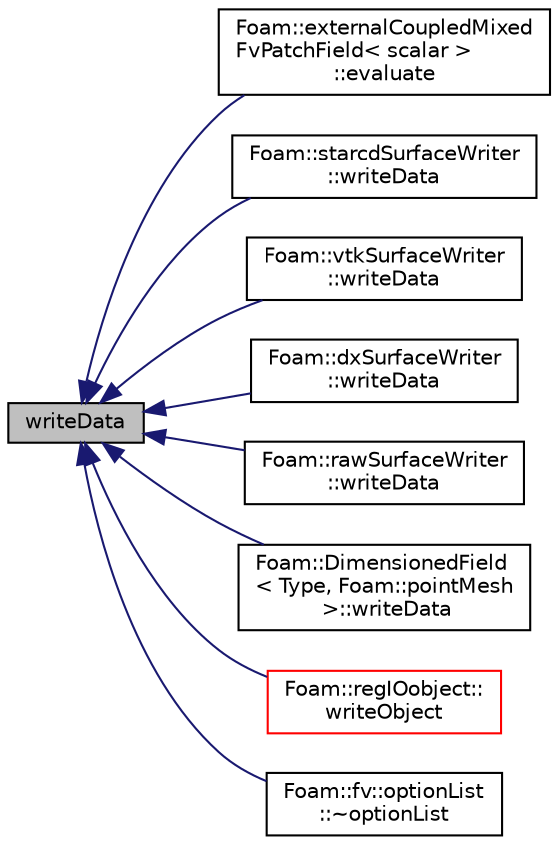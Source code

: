 digraph "writeData"
{
  bgcolor="transparent";
  edge [fontname="Helvetica",fontsize="10",labelfontname="Helvetica",labelfontsize="10"];
  node [fontname="Helvetica",fontsize="10",shape=record];
  rankdir="LR";
  Node12 [label="writeData",height=0.2,width=0.4,color="black", fillcolor="grey75", style="filled", fontcolor="black"];
  Node12 -> Node13 [dir="back",color="midnightblue",fontsize="10",style="solid",fontname="Helvetica"];
  Node13 [label="Foam::externalCoupledMixed\lFvPatchField\< scalar \>\l::evaluate",height=0.2,width=0.4,color="black",URL="$a22877.html#a3b59c070ab0408e3bbb21927540159f4",tooltip="Evaluate the patch field. "];
  Node12 -> Node14 [dir="back",color="midnightblue",fontsize="10",style="solid",fontname="Helvetica"];
  Node14 [label="Foam::starcdSurfaceWriter\l::writeData",height=0.2,width=0.4,color="black",URL="$a30733.html#a0007e552ff043b0564c5f14d8c90eefb"];
  Node12 -> Node15 [dir="back",color="midnightblue",fontsize="10",style="solid",fontname="Helvetica"];
  Node15 [label="Foam::vtkSurfaceWriter\l::writeData",height=0.2,width=0.4,color="black",URL="$a30741.html#af3b96bf02d1b0925c325805a3b29ccfa"];
  Node12 -> Node16 [dir="back",color="midnightblue",fontsize="10",style="solid",fontname="Helvetica"];
  Node16 [label="Foam::dxSurfaceWriter\l::writeData",height=0.2,width=0.4,color="black",URL="$a30685.html#af3b96bf02d1b0925c325805a3b29ccfa"];
  Node12 -> Node17 [dir="back",color="midnightblue",fontsize="10",style="solid",fontname="Helvetica"];
  Node17 [label="Foam::rawSurfaceWriter\l::writeData",height=0.2,width=0.4,color="black",URL="$a30729.html#acef06a6163ef83f0774840463846c602"];
  Node12 -> Node18 [dir="back",color="midnightblue",fontsize="10",style="solid",fontname="Helvetica"];
  Node18 [label="Foam::DimensionedField\l\< Type, Foam::pointMesh\l \>::writeData",height=0.2,width=0.4,color="black",URL="$a27497.html#a25900c366cb0a98321899fde6c66dab7"];
  Node12 -> Node19 [dir="back",color="midnightblue",fontsize="10",style="solid",fontname="Helvetica"];
  Node19 [label="Foam::regIOobject::\lwriteObject",height=0.2,width=0.4,color="red",URL="$a27441.html#ad29090f3bdbff43fd95fa2d856219b5f",tooltip="Write using given format, version and compression. "];
  Node12 -> Node1981 [dir="back",color="midnightblue",fontsize="10",style="solid",fontname="Helvetica"];
  Node1981 [label="Foam::fv::optionList\l::~optionList",height=0.2,width=0.4,color="black",URL="$a22669.html#a7bd4272c245281958b6a373dae65ae6c",tooltip="Destructor. "];
}
